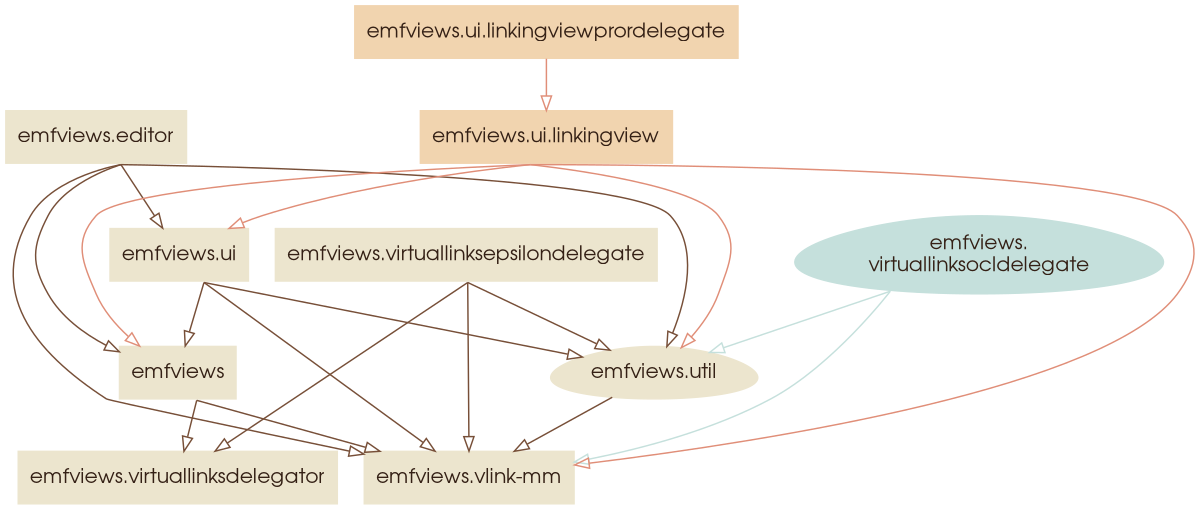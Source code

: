 digraph {
  size="8,8"

  node [shape=box,
        style=filled,
        color="#ece5ce",
        fillcolor="#ece5ce",
        fontcolor="#342015",
        fontname="TeX Gyre Adventor"]

  edge [arrowhead=empty,
        style=solid,
        sametail=true,
        color="#774f38"]

  emfviews -> {
    "emfviews.virtuallinksdelegator"
    "emfviews.vlink-mm"
  }

  "emfviews.editor" -> {
    "emfviews.ui"
    "emfviews"
    "emfviews.util"
    "emfviews.vlink-mm"
  }

  "emfviews.ui" -> {
    emfviews
    "emfviews.vlink-mm"
    "emfviews.util"
  }

  "emfviews.util" -> {
    "emfviews.vlink-mm"
  }
  "emfviews.util" [shape=egg]

  "emfviews.virtuallinksdelegator" -> {}

  "emfviews.virtuallinksepsilondelegate" -> {
    "emfviews.vlink-mm"
    "emfviews.virtuallinksdelegator"
    "emfviews.util"
  }

  node [fillcolor="#c5e0dc",
        color="#c5e0dc"]

  edge [color="#c5e0dc"]

  "emfviews.\nvirtuallinksocldelegate" [shape=egg]
  "emfviews.\nvirtuallinksocldelegate" -> {
    "emfviews.vlink-mm"
    "emfviews.util"
  }

  "emfviews.vlink-mm" -> {}

  node [fillcolor="#f1d4af",
        color="#f1d4af"]

  edge [color="#e08e78"]

  "emfviews.ui.linkingview" -> {
    "emfviews"
    "emfviews.ui"
    "emfviews.vlink-mm"
    "emfviews.util"
  }

  "emfviews.ui.linkingviewprordelegate" -> {
    "emfviews.ui.linkingview"
  }

}

